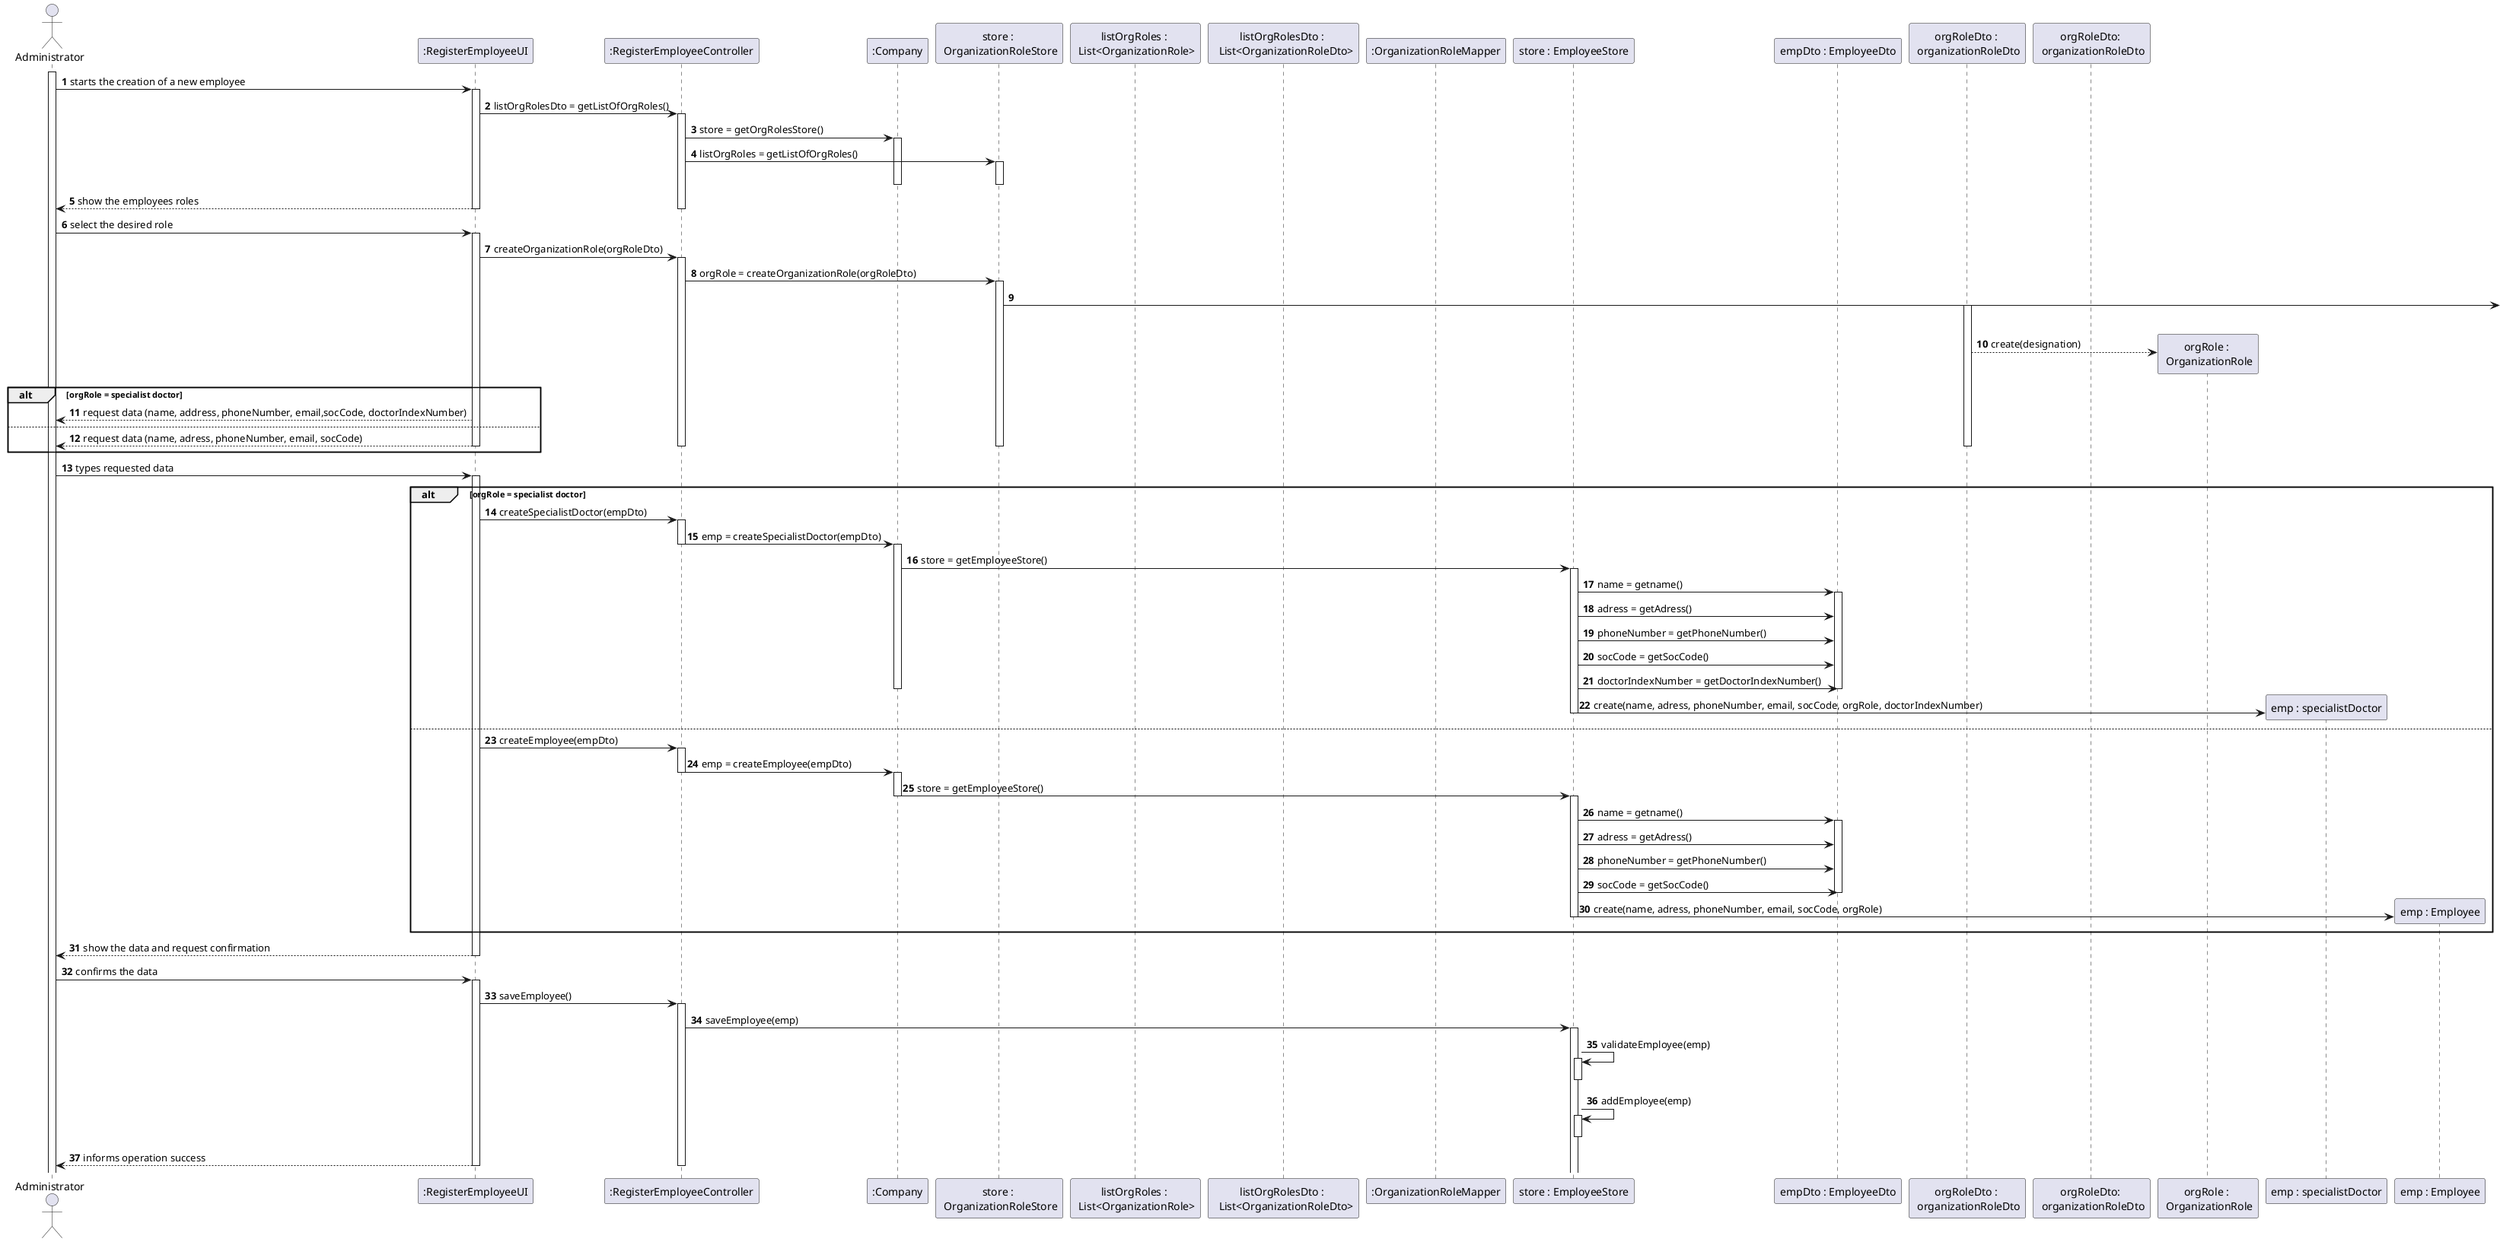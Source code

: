 @startuml
autonumber
'hide footbox
actor "Administrator" as ADM

participant ":RegisterEmployeeUI" as UI
participant ":RegisterEmployeeController" as CTRL
participant ":Company" as COMP
participant "store : \n OrganizationRoleStore" as ORGSTORE
participant "listOrgRoles : \n List<OrganizationRole>" as LISTORGROLE
participant "listOrgRolesDto : \n  List<OrganizationRoleDto>" as LISTORGROLEDTO
participant ":OrganizationRoleMapper" as MAPPER
participant "store : EmployeeStore" as STORE
participant "empDto : EmployeeDto" as EMPDTO


activate ADM
ADM -> UI : starts the creation of a new employee
activate UI
UI -> CTRL: listOrgRolesDto = getListOfOrgRoles()
activate CTRL
CTRL -> COMP : store = getOrgRolesStore()
activate COMP
CTRL->ORGSTORE : listOrgRoles = getListOfOrgRoles()
activate ORGSTORE
deactivate COMP
deactivate ORGSTORE
UI-->ADM : show the employees roles
deactivate MAPPER
deactivate COMP
deactivate CTRL
deactivate UI



ADM -> UI : select the desired role
activate UI
UI -> CTRL : createOrganizationRole(orgRoleDto)
activate CTRL
CTRL -> ORGSTORE: orgRole = createOrganizationRole(orgRoleDto)
activate ORGSTORE
ORGSTORE ->
activate "orgRoleDto : \n organizationRoleDto"
deactivate "orgRoleDto: \n organizationRoleDto"

"orgRoleDto : \n organizationRoleDto"-->"orgRole : \n OrganizationRole"** : create(designation)

alt orgRole = specialist doctor
UI --> ADM : request data (name, address, phoneNumber, email,socCode, doctorIndexNumber)
else
UI --> ADM : request data (name, adress, phoneNumber, email, socCode)
deactivate "orgRoleDto : \n organizationRoleDto"
deactivate ORGSTORE
deactivate CTRL
deactivate UI
end


ADM -> UI : types requested data
activate UI
alt orgRole = specialist doctor
UI -> CTRL : createSpecialistDoctor(empDto)
activate CTRL
CTRL -> COMP : emp = createSpecialistDoctor(empDto)
deactivate CTRL
activate COMP
COMP -> STORE : store = getEmployeeStore()
activate STORE

STORE ->EMPDTO : name = getname()
activate EMPDTO
STORE->EMPDTO : adress = getAdress()
STORE->EMPDTO : phoneNumber = getPhoneNumber()
STORE->EMPDTO : socCode = getSocCode()
STORE->EMPDTO : doctorIndexNumber = getDoctorIndexNumber()
deactivate EMPDTO
deactivate COMP
STORE -> "emp : specialistDoctor"** : create(name, adress, phoneNumber, email, socCode, orgRole, doctorIndexNumber)
deactivate STORE
else
UI -> CTRL : createEmployee(empDto)
activate CTRL
CTRL -> COMP : emp = createEmployee(empDto)
deactivate CTRL
activate COMP
COMP -> STORE : store = getEmployeeStore()
deactivate COMP
activate STORE
STORE ->EMPDTO : name = getname()
activate EMPDTO
STORE->EMPDTO : adress = getAdress()
STORE->EMPDTO : phoneNumber = getPhoneNumber()
STORE->EMPDTO : socCode = getSocCode()
deactivate EMPDTO
STORE -> "emp : Employee"** : create(name, adress, phoneNumber, email, socCode, orgRole)

deactivate STORE
end

UI --> ADM : show the data and request confirmation
deactivate UI

ADM ->UI : confirms the data
activate UI
UI -> CTRL : saveEmployee()
activate CTRL
CTRL -> STORE : saveEmployee(emp)

activate STORE

STORE ->STORE : validateEmployee(emp)
activate STORE
deactivate STORE

STORE ->STORE : addEmployee(emp)
activate STORE
deactivate STORE
UI --> ADM : informs operation success
deactivate CTRL
deactivate UI





@enduml